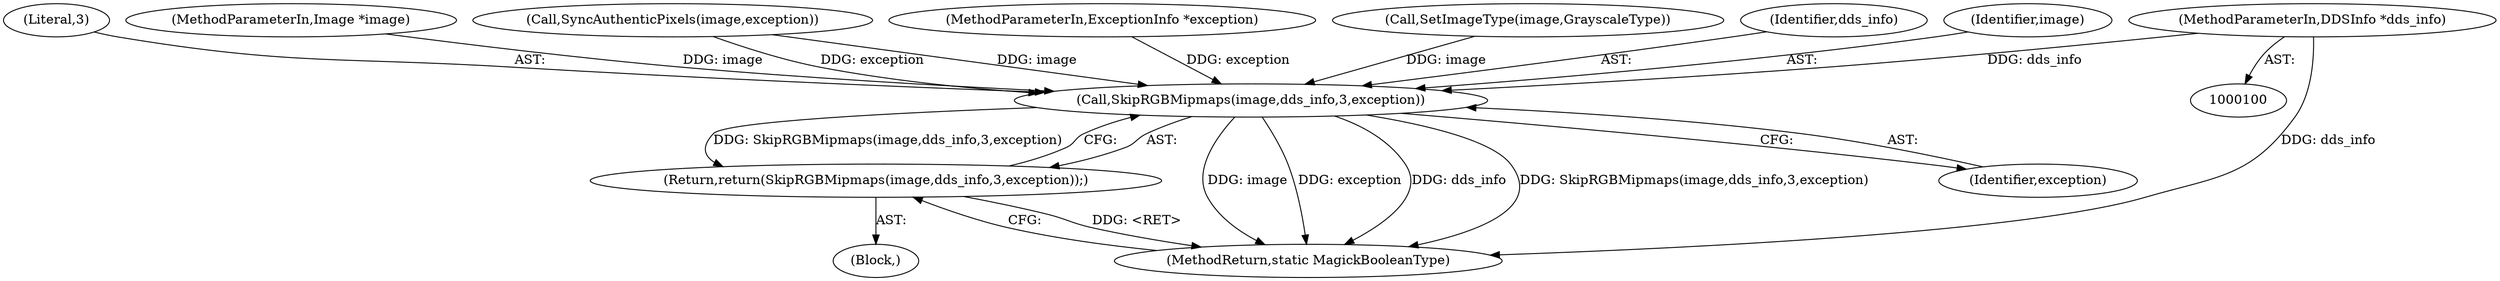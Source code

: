 digraph "0_ImageMagick_d7325bac173492b358417a0ad49fabad44447d52_3@pointer" {
"1000102" [label="(MethodParameterIn,DDSInfo *dds_info)"];
"1000314" [label="(Call,SkipRGBMipmaps(image,dds_info,3,exception))"];
"1000313" [label="(Return,return(SkipRGBMipmaps(image,dds_info,3,exception));)"];
"1000317" [label="(Literal,3)"];
"1000319" [label="(MethodReturn,static MagickBooleanType)"];
"1000101" [label="(MethodParameterIn,Image *image)"];
"1000313" [label="(Return,return(SkipRGBMipmaps(image,dds_info,3,exception));)"];
"1000102" [label="(MethodParameterIn,DDSInfo *dds_info)"];
"1000307" [label="(Call,SyncAuthenticPixels(image,exception))"];
"1000103" [label="(MethodParameterIn,ExceptionInfo *exception)"];
"1000119" [label="(Call,SetImageType(image,GrayscaleType))"];
"1000318" [label="(Identifier,exception)"];
"1000316" [label="(Identifier,dds_info)"];
"1000104" [label="(Block,)"];
"1000315" [label="(Identifier,image)"];
"1000314" [label="(Call,SkipRGBMipmaps(image,dds_info,3,exception))"];
"1000102" -> "1000100"  [label="AST: "];
"1000102" -> "1000319"  [label="DDG: dds_info"];
"1000102" -> "1000314"  [label="DDG: dds_info"];
"1000314" -> "1000313"  [label="AST: "];
"1000314" -> "1000318"  [label="CFG: "];
"1000315" -> "1000314"  [label="AST: "];
"1000316" -> "1000314"  [label="AST: "];
"1000317" -> "1000314"  [label="AST: "];
"1000318" -> "1000314"  [label="AST: "];
"1000313" -> "1000314"  [label="CFG: "];
"1000314" -> "1000319"  [label="DDG: image"];
"1000314" -> "1000319"  [label="DDG: exception"];
"1000314" -> "1000319"  [label="DDG: dds_info"];
"1000314" -> "1000319"  [label="DDG: SkipRGBMipmaps(image,dds_info,3,exception)"];
"1000314" -> "1000313"  [label="DDG: SkipRGBMipmaps(image,dds_info,3,exception)"];
"1000307" -> "1000314"  [label="DDG: image"];
"1000307" -> "1000314"  [label="DDG: exception"];
"1000119" -> "1000314"  [label="DDG: image"];
"1000101" -> "1000314"  [label="DDG: image"];
"1000103" -> "1000314"  [label="DDG: exception"];
"1000313" -> "1000104"  [label="AST: "];
"1000319" -> "1000313"  [label="CFG: "];
"1000313" -> "1000319"  [label="DDG: <RET>"];
}
